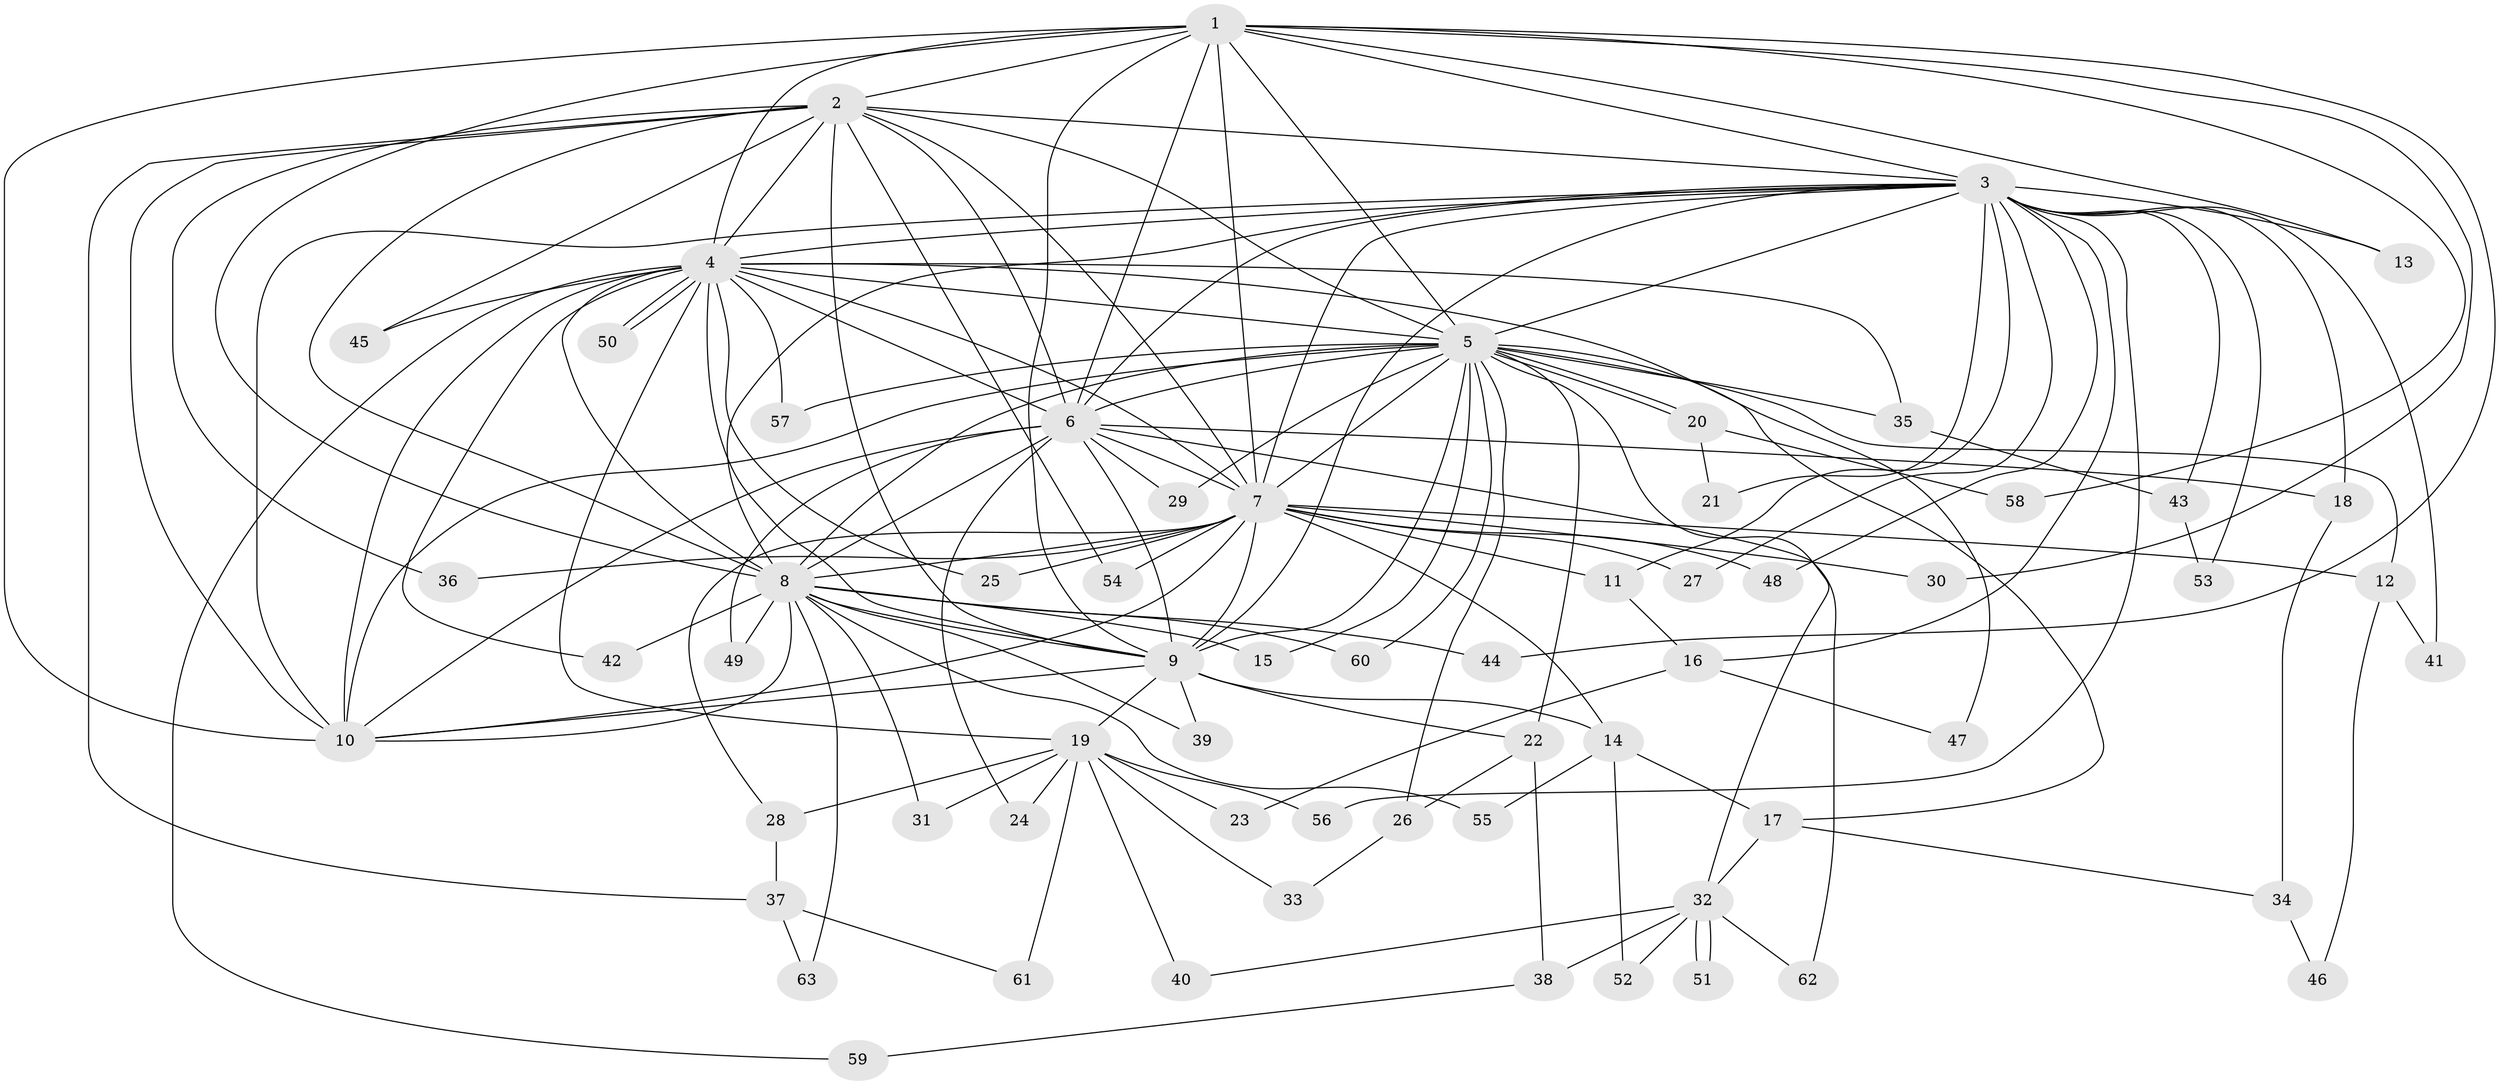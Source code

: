 // Generated by graph-tools (version 1.1) at 2025/34/03/09/25 02:34:53]
// undirected, 63 vertices, 151 edges
graph export_dot {
graph [start="1"]
  node [color=gray90,style=filled];
  1;
  2;
  3;
  4;
  5;
  6;
  7;
  8;
  9;
  10;
  11;
  12;
  13;
  14;
  15;
  16;
  17;
  18;
  19;
  20;
  21;
  22;
  23;
  24;
  25;
  26;
  27;
  28;
  29;
  30;
  31;
  32;
  33;
  34;
  35;
  36;
  37;
  38;
  39;
  40;
  41;
  42;
  43;
  44;
  45;
  46;
  47;
  48;
  49;
  50;
  51;
  52;
  53;
  54;
  55;
  56;
  57;
  58;
  59;
  60;
  61;
  62;
  63;
  1 -- 2;
  1 -- 3;
  1 -- 4;
  1 -- 5;
  1 -- 6;
  1 -- 7;
  1 -- 8;
  1 -- 9;
  1 -- 10;
  1 -- 13;
  1 -- 30;
  1 -- 44;
  1 -- 58;
  2 -- 3;
  2 -- 4;
  2 -- 5;
  2 -- 6;
  2 -- 7;
  2 -- 8;
  2 -- 9;
  2 -- 10;
  2 -- 36;
  2 -- 37;
  2 -- 45;
  2 -- 54;
  3 -- 4;
  3 -- 5;
  3 -- 6;
  3 -- 7;
  3 -- 8;
  3 -- 9;
  3 -- 10;
  3 -- 11;
  3 -- 13;
  3 -- 16;
  3 -- 18;
  3 -- 21;
  3 -- 27;
  3 -- 41;
  3 -- 43;
  3 -- 48;
  3 -- 53;
  3 -- 56;
  4 -- 5;
  4 -- 6;
  4 -- 7;
  4 -- 8;
  4 -- 9;
  4 -- 10;
  4 -- 19;
  4 -- 25;
  4 -- 35;
  4 -- 42;
  4 -- 45;
  4 -- 47;
  4 -- 50;
  4 -- 50;
  4 -- 57;
  4 -- 59;
  5 -- 6;
  5 -- 7;
  5 -- 8;
  5 -- 9;
  5 -- 10;
  5 -- 12;
  5 -- 15;
  5 -- 17;
  5 -- 20;
  5 -- 20;
  5 -- 22;
  5 -- 26;
  5 -- 29;
  5 -- 32;
  5 -- 35;
  5 -- 57;
  5 -- 60;
  6 -- 7;
  6 -- 8;
  6 -- 9;
  6 -- 10;
  6 -- 18;
  6 -- 24;
  6 -- 29;
  6 -- 49;
  6 -- 62;
  7 -- 8;
  7 -- 9;
  7 -- 10;
  7 -- 11;
  7 -- 12;
  7 -- 14;
  7 -- 25;
  7 -- 27;
  7 -- 28;
  7 -- 30;
  7 -- 36;
  7 -- 48;
  7 -- 54;
  8 -- 9;
  8 -- 10;
  8 -- 15;
  8 -- 31;
  8 -- 39;
  8 -- 42;
  8 -- 44;
  8 -- 49;
  8 -- 55;
  8 -- 60;
  8 -- 63;
  9 -- 10;
  9 -- 14;
  9 -- 19;
  9 -- 22;
  9 -- 39;
  11 -- 16;
  12 -- 41;
  12 -- 46;
  14 -- 17;
  14 -- 52;
  14 -- 55;
  16 -- 23;
  16 -- 47;
  17 -- 32;
  17 -- 34;
  18 -- 34;
  19 -- 23;
  19 -- 24;
  19 -- 28;
  19 -- 31;
  19 -- 33;
  19 -- 40;
  19 -- 56;
  19 -- 61;
  20 -- 21;
  20 -- 58;
  22 -- 26;
  22 -- 38;
  26 -- 33;
  28 -- 37;
  32 -- 38;
  32 -- 40;
  32 -- 51;
  32 -- 51;
  32 -- 52;
  32 -- 62;
  34 -- 46;
  35 -- 43;
  37 -- 61;
  37 -- 63;
  38 -- 59;
  43 -- 53;
}
